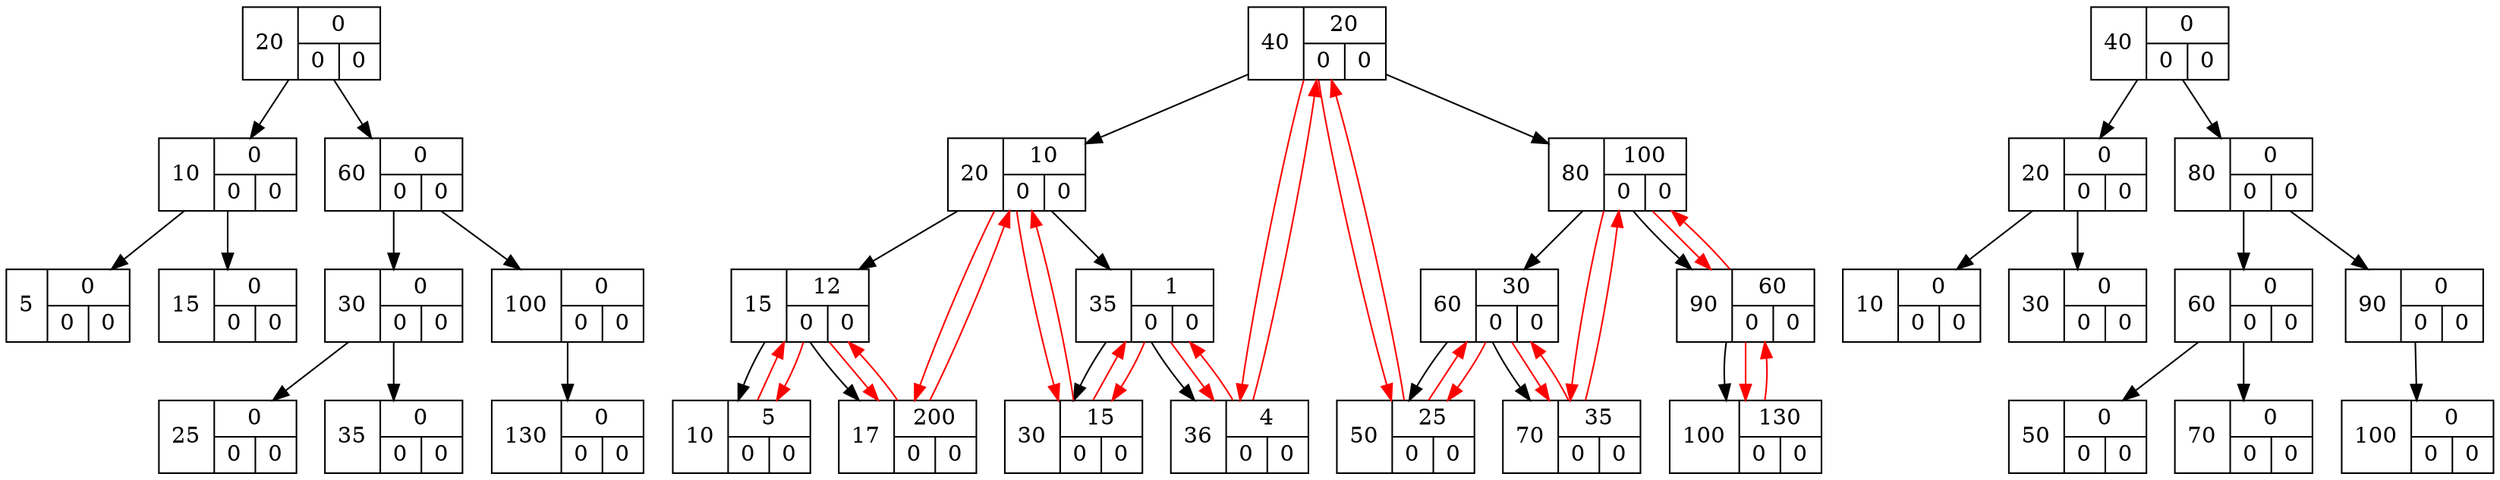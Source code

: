 digraph G {
node [shape=record];"0x5573f091eeb0" [ shape=record, label=" 20 | { 0| { 0 | 0 } } "];
"0x5573f091eeb0" -> "0x5573f091ebf0"
"0x5573f091eeb0" -> "0x5573f091f660"
"0x5573f091ebf0" [ shape=record, label=" 10 | { 0| { 0 | 0 } } "];
"0x5573f091ebf0" -> "0x5573f091e850"
"0x5573f091ebf0" -> "0x5573f091ed60"
"0x5573f091e850" [ shape=record, label=" 5 | { 0| { 0 | 0 } } "];
"0x5573f091ed60" [ shape=record, label=" 15 | { 0| { 0 | 0 } } "];
"0x5573f091f660" [ shape=record, label=" 60 | { 0| { 0 | 0 } } "];
"0x5573f091f660" -> "0x5573f091f170"
"0x5573f091f660" -> "0x5573f091f4f0"
"0x5573f091f170" [ shape=record, label=" 30 | { 0| { 0 | 0 } } "];
"0x5573f091f170" -> "0x5573f091f020"
"0x5573f091f170" -> "0x5573f091f2c0"
"0x5573f091f020" [ shape=record, label=" 25 | { 0| { 0 | 0 } } "];
"0x5573f091f2c0" [ shape=record, label=" 35 | { 0| { 0 | 0 } } "];
"0x5573f091f4f0" [ shape=record, label=" 100 | { 0| { 0 | 0 } } "];
"0x5573f091f4f0" -> "0x5573f091f7b0"
"0x5573f091f7b0" [ shape=record, label=" 130 | { 0| { 0 | 0 } } "];
"0x5573f091edd0" [ shape=record, label=" 40 | { 20| { 0 | 0 } } "];
"0x5573f091edd0" -> "0x5573f091eaf0"
"0x5573f091edd0" -> "0x5573f091f410"
"0x5573f091eaf0" [ shape=record, label=" 20 | { 10| { 0 | 0 } } "];
"0x5573f091eaf0" -> "0x5573f091f820"
"0x5573f091eaf0" -> "0x5573f091f330"
"0x5573f091f820" [ shape=record, label=" 15 | { 12| { 0 | 0 } } "];
"0x5573f091f820" -> "0x5573f091e750"
"0x5573f091f820" -> "0x5573f091f870"
"0x5573f091e750" [ shape=record, label=" 10 | { 5| { 0 | 0 } } "];
"0x5573f091f870" [ shape=record, label=" 17 | { 200| { 0 | 0 } } "];
"0x5573f091f330" [ shape=record, label=" 35 | { 1| { 0 | 0 } } "];
"0x5573f091f330" -> "0x5573f091ec60"
"0x5573f091f330" -> "0x5573f091f3a0"
"0x5573f091ec60" [ shape=record, label=" 30 | { 15| { 0 | 0 } } "];
"0x5573f091f3a0" [ shape=record, label=" 36 | { 4| { 0 | 0 } } "];
"0x5573f091f410" [ shape=record, label=" 80 | { 100| { 0 | 0 } } "];
"0x5573f091f410" -> "0x5573f091f090"
"0x5573f091f410" -> "0x5573f091f560"
"0x5573f091f090" [ shape=record, label=" 60 | { 30| { 0 | 0 } } "];
"0x5573f091f090" -> "0x5573f091ef20"
"0x5573f091f090" -> "0x5573f091f1e0"
"0x5573f091ef20" [ shape=record, label=" 50 | { 25| { 0 | 0 } } "];
"0x5573f091f1e0" [ shape=record, label=" 70 | { 35| { 0 | 0 } } "];
"0x5573f091f560" [ shape=record, label=" 90 | { 60| { 0 | 0 } } "];
"0x5573f091f560" -> "0x5573f091f6d0"
"0x5573f091f6d0" [ shape=record, label=" 100 | { 130| { 0 | 0 } } "];
"0x5573f091e750" ->  "0x5573f091f820" ->  "0x5573f091f870" ->  "0x5573f091eaf0" ->  "0x5573f091ec60" ->  "0x5573f091f330" ->  "0x5573f091f3a0" ->  "0x5573f091edd0" ->  "0x5573f091ef20" ->  "0x5573f091f090" ->  "0x5573f091f1e0" ->  "0x5573f091f410" ->  "0x5573f091f560" ->  "0x5573f091f6d0"[color="red"] ;
"0x5573f091f6d0" ->  "0x5573f091f560" ->  "0x5573f091f410" ->  "0x5573f091f1e0" ->  "0x5573f091f090" ->  "0x5573f091ef20" ->  "0x5573f091edd0" ->  "0x5573f091f3a0" ->  "0x5573f091f330" ->  "0x5573f091ec60" ->  "0x5573f091eaf0" ->  "0x5573f091f870" ->  "0x5573f091f820" ->  "0x5573f091e750"[color="red"] ;
"0x5573f091ee40" [ shape=record, label=" 40 | { 0| { 0 | 0 } } "];
"0x5573f091ee40" -> "0x5573f091eb80"
"0x5573f091ee40" -> "0x5573f091f480"
"0x5573f091eb80" [ shape=record, label=" 20 | { 0| { 0 | 0 } } "];
"0x5573f091eb80" -> "0x5573f091e7e0"
"0x5573f091eb80" -> "0x5573f091ecf0"
"0x5573f091e7e0" [ shape=record, label=" 10 | { 0| { 0 | 0 } } "];
"0x5573f091ecf0" [ shape=record, label=" 30 | { 0| { 0 | 0 } } "];
"0x5573f091f480" [ shape=record, label=" 80 | { 0| { 0 | 0 } } "];
"0x5573f091f480" -> "0x5573f091f100"
"0x5573f091f480" -> "0x5573f091f5f0"
"0x5573f091f100" [ shape=record, label=" 60 | { 0| { 0 | 0 } } "];
"0x5573f091f100" -> "0x5573f091efb0"
"0x5573f091f100" -> "0x5573f091f250"
"0x5573f091efb0" [ shape=record, label=" 50 | { 0| { 0 | 0 } } "];
"0x5573f091f250" [ shape=record, label=" 70 | { 0| { 0 | 0 } } "];
"0x5573f091f5f0" [ shape=record, label=" 90 | { 0| { 0 | 0 } } "];
"0x5573f091f5f0" -> "0x5573f091f740"
"0x5573f091f740" [ shape=record, label=" 100 | { 0| { 0 | 0 } } "];
}
